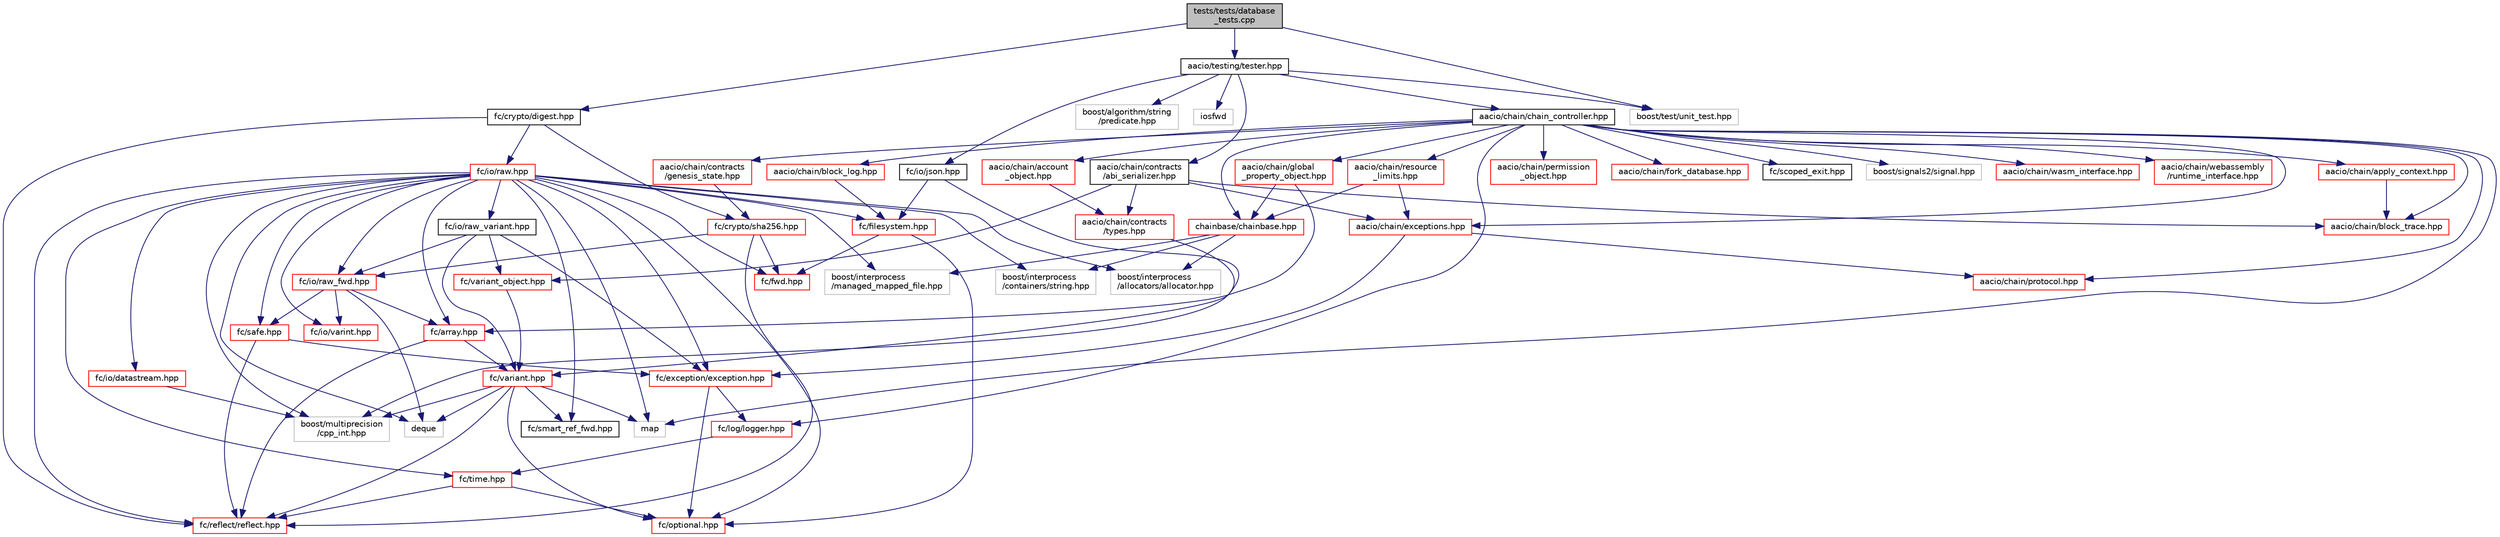 digraph "tests/tests/database_tests.cpp"
{
  edge [fontname="Helvetica",fontsize="10",labelfontname="Helvetica",labelfontsize="10"];
  node [fontname="Helvetica",fontsize="10",shape=record];
  Node0 [label="tests/tests/database\l_tests.cpp",height=0.2,width=0.4,color="black", fillcolor="grey75", style="filled", fontcolor="black"];
  Node0 -> Node1 [color="midnightblue",fontsize="10",style="solid"];
  Node1 [label="aacio/testing/tester.hpp",height=0.2,width=0.4,color="black", fillcolor="white", style="filled",URL="$tester_8hpp_source.html"];
  Node1 -> Node2 [color="midnightblue",fontsize="10",style="solid"];
  Node2 [label="aacio/chain/chain_controller.hpp",height=0.2,width=0.4,color="black", fillcolor="white", style="filled",URL="$chain__controller_8hpp.html"];
  Node2 -> Node3 [color="midnightblue",fontsize="10",style="solid"];
  Node3 [label="aacio/chain/global\l_property_object.hpp",height=0.2,width=0.4,color="red", fillcolor="white", style="filled",URL="$global__property__object_8hpp.html"];
  Node3 -> Node56 [color="midnightblue",fontsize="10",style="solid"];
  Node56 [label="fc/array.hpp",height=0.2,width=0.4,color="red", fillcolor="white", style="filled",URL="$array_8hpp_source.html"];
  Node56 -> Node40 [color="midnightblue",fontsize="10",style="solid"];
  Node40 [label="fc/variant.hpp",height=0.2,width=0.4,color="red", fillcolor="white", style="filled",URL="$variant_8hpp_source.html"];
  Node40 -> Node30 [color="midnightblue",fontsize="10",style="solid"];
  Node30 [label="deque",height=0.2,width=0.4,color="grey75", fillcolor="white", style="filled"];
  Node40 -> Node31 [color="midnightblue",fontsize="10",style="solid"];
  Node31 [label="map",height=0.2,width=0.4,color="grey75", fillcolor="white", style="filled"];
  Node40 -> Node17 [color="midnightblue",fontsize="10",style="solid"];
  Node17 [label="fc/optional.hpp",height=0.2,width=0.4,color="red", fillcolor="white", style="filled",URL="$libraries_2fc_2include_2fc_2optional_8hpp_source.html"];
  Node40 -> Node45 [color="midnightblue",fontsize="10",style="solid"];
  Node45 [label="fc/smart_ref_fwd.hpp",height=0.2,width=0.4,color="black", fillcolor="white", style="filled",URL="$smart__ref__fwd_8hpp_source.html"];
  Node40 -> Node47 [color="midnightblue",fontsize="10",style="solid"];
  Node47 [label="boost/multiprecision\l/cpp_int.hpp",height=0.2,width=0.4,color="grey75", fillcolor="white", style="filled"];
  Node40 -> Node21 [color="midnightblue",fontsize="10",style="solid"];
  Node21 [label="fc/reflect/reflect.hpp",height=0.2,width=0.4,color="red", fillcolor="white", style="filled",URL="$libraries_2fc_2include_2fc_2reflect_2reflect_8hpp_source.html"];
  Node56 -> Node21 [color="midnightblue",fontsize="10",style="solid"];
  Node3 -> Node61 [color="midnightblue",fontsize="10",style="solid"];
  Node61 [label="chainbase/chainbase.hpp",height=0.2,width=0.4,color="red", fillcolor="white", style="filled",URL="$chainbase_8hpp_source.html"];
  Node61 -> Node62 [color="midnightblue",fontsize="10",style="solid"];
  Node62 [label="boost/interprocess\l/managed_mapped_file.hpp",height=0.2,width=0.4,color="grey75", fillcolor="white", style="filled"];
  Node61 -> Node67 [color="midnightblue",fontsize="10",style="solid"];
  Node67 [label="boost/interprocess\l/containers/string.hpp",height=0.2,width=0.4,color="grey75", fillcolor="white", style="filled"];
  Node61 -> Node68 [color="midnightblue",fontsize="10",style="solid"];
  Node68 [label="boost/interprocess\l/allocators/allocator.hpp",height=0.2,width=0.4,color="grey75", fillcolor="white", style="filled"];
  Node2 -> Node154 [color="midnightblue",fontsize="10",style="solid"];
  Node154 [label="aacio/chain/account\l_object.hpp",height=0.2,width=0.4,color="red", fillcolor="white", style="filled",URL="$account__object_8hpp.html"];
  Node154 -> Node159 [color="midnightblue",fontsize="10",style="solid"];
  Node159 [label="aacio/chain/contracts\l/types.hpp",height=0.2,width=0.4,color="red", fillcolor="white", style="filled",URL="$libraries_2chain_2include_2aacio_2chain_2contracts_2types_8hpp_source.html"];
  Node159 -> Node47 [color="midnightblue",fontsize="10",style="solid"];
  Node2 -> Node160 [color="midnightblue",fontsize="10",style="solid"];
  Node160 [label="aacio/chain/permission\l_object.hpp",height=0.2,width=0.4,color="red", fillcolor="white", style="filled",URL="$permission__object_8hpp.html"];
  Node2 -> Node161 [color="midnightblue",fontsize="10",style="solid"];
  Node161 [label="aacio/chain/fork_database.hpp",height=0.2,width=0.4,color="red", fillcolor="white", style="filled",URL="$fork__database_8hpp.html"];
  Node2 -> Node164 [color="midnightblue",fontsize="10",style="solid"];
  Node164 [label="aacio/chain/block_log.hpp",height=0.2,width=0.4,color="red", fillcolor="white", style="filled",URL="$block__log_8hpp.html"];
  Node164 -> Node94 [color="midnightblue",fontsize="10",style="solid"];
  Node94 [label="fc/filesystem.hpp",height=0.2,width=0.4,color="red", fillcolor="white", style="filled",URL="$filesystem_8hpp_source.html"];
  Node94 -> Node17 [color="midnightblue",fontsize="10",style="solid"];
  Node94 -> Node15 [color="midnightblue",fontsize="10",style="solid"];
  Node15 [label="fc/fwd.hpp",height=0.2,width=0.4,color="red", fillcolor="white", style="filled",URL="$fwd_8hpp_source.html"];
  Node2 -> Node165 [color="midnightblue",fontsize="10",style="solid"];
  Node165 [label="aacio/chain/block_trace.hpp",height=0.2,width=0.4,color="red", fillcolor="white", style="filled",URL="$block__trace_8hpp.html"];
  Node2 -> Node61 [color="midnightblue",fontsize="10",style="solid"];
  Node2 -> Node167 [color="midnightblue",fontsize="10",style="solid"];
  Node167 [label="fc/scoped_exit.hpp",height=0.2,width=0.4,color="black", fillcolor="white", style="filled",URL="$scoped__exit_8hpp_source.html"];
  Node2 -> Node168 [color="midnightblue",fontsize="10",style="solid"];
  Node168 [label="boost/signals2/signal.hpp",height=0.2,width=0.4,color="grey75", fillcolor="white", style="filled"];
  Node2 -> Node169 [color="midnightblue",fontsize="10",style="solid"];
  Node169 [label="aacio/chain/protocol.hpp",height=0.2,width=0.4,color="red", fillcolor="white", style="filled",URL="$libraries_2chain_2include_2aacio_2chain_2protocol_8hpp.html"];
  Node2 -> Node170 [color="midnightblue",fontsize="10",style="solid"];
  Node170 [label="aacio/chain/apply_context.hpp",height=0.2,width=0.4,color="red", fillcolor="white", style="filled",URL="$apply__context_8hpp.html"];
  Node170 -> Node165 [color="midnightblue",fontsize="10",style="solid"];
  Node2 -> Node176 [color="midnightblue",fontsize="10",style="solid"];
  Node176 [label="aacio/chain/exceptions.hpp",height=0.2,width=0.4,color="red", fillcolor="white", style="filled",URL="$exceptions_8hpp.html"];
  Node176 -> Node8 [color="midnightblue",fontsize="10",style="solid"];
  Node8 [label="fc/exception/exception.hpp",height=0.2,width=0.4,color="red", fillcolor="white", style="filled",URL="$exception_8hpp.html",tooltip="Defines exception&#39;s used by fc. "];
  Node8 -> Node9 [color="midnightblue",fontsize="10",style="solid"];
  Node9 [label="fc/log/logger.hpp",height=0.2,width=0.4,color="red", fillcolor="white", style="filled",URL="$logger_8hpp_source.html"];
  Node9 -> Node20 [color="midnightblue",fontsize="10",style="solid"];
  Node20 [label="fc/time.hpp",height=0.2,width=0.4,color="red", fillcolor="white", style="filled",URL="$include_2fc_2time_8hpp_source.html"];
  Node20 -> Node17 [color="midnightblue",fontsize="10",style="solid"];
  Node20 -> Node21 [color="midnightblue",fontsize="10",style="solid"];
  Node8 -> Node17 [color="midnightblue",fontsize="10",style="solid"];
  Node176 -> Node169 [color="midnightblue",fontsize="10",style="solid"];
  Node2 -> Node178 [color="midnightblue",fontsize="10",style="solid"];
  Node178 [label="aacio/chain/contracts\l/genesis_state.hpp",height=0.2,width=0.4,color="red", fillcolor="white", style="filled",URL="$genesis__state_8hpp.html"];
  Node178 -> Node115 [color="midnightblue",fontsize="10",style="solid"];
  Node115 [label="fc/crypto/sha256.hpp",height=0.2,width=0.4,color="red", fillcolor="white", style="filled",URL="$sha256_8hpp_source.html"];
  Node115 -> Node15 [color="midnightblue",fontsize="10",style="solid"];
  Node115 -> Node87 [color="midnightblue",fontsize="10",style="solid"];
  Node87 [label="fc/io/raw_fwd.hpp",height=0.2,width=0.4,color="red", fillcolor="white", style="filled",URL="$raw__fwd_8hpp_source.html"];
  Node87 -> Node85 [color="midnightblue",fontsize="10",style="solid"];
  Node85 [label="fc/io/varint.hpp",height=0.2,width=0.4,color="red", fillcolor="white", style="filled",URL="$libraries_2fc_2include_2fc_2io_2varint_8hpp_source.html"];
  Node87 -> Node56 [color="midnightblue",fontsize="10",style="solid"];
  Node87 -> Node88 [color="midnightblue",fontsize="10",style="solid"];
  Node88 [label="fc/safe.hpp",height=0.2,width=0.4,color="red", fillcolor="white", style="filled",URL="$safe_8hpp_source.html"];
  Node88 -> Node8 [color="midnightblue",fontsize="10",style="solid"];
  Node88 -> Node21 [color="midnightblue",fontsize="10",style="solid"];
  Node87 -> Node30 [color="midnightblue",fontsize="10",style="solid"];
  Node115 -> Node21 [color="midnightblue",fontsize="10",style="solid"];
  Node2 -> Node180 [color="midnightblue",fontsize="10",style="solid"];
  Node180 [label="aacio/chain/resource\l_limits.hpp",height=0.2,width=0.4,color="red", fillcolor="white", style="filled",URL="$resource__limits_8hpp_source.html"];
  Node180 -> Node176 [color="midnightblue",fontsize="10",style="solid"];
  Node180 -> Node61 [color="midnightblue",fontsize="10",style="solid"];
  Node2 -> Node127 [color="midnightblue",fontsize="10",style="solid"];
  Node127 [label="aacio/chain/wasm_interface.hpp",height=0.2,width=0.4,color="red", fillcolor="white", style="filled",URL="$wasm__interface_8hpp_source.html"];
  Node2 -> Node181 [color="midnightblue",fontsize="10",style="solid"];
  Node181 [label="aacio/chain/webassembly\l/runtime_interface.hpp",height=0.2,width=0.4,color="red", fillcolor="white", style="filled",URL="$runtime__interface_8hpp_source.html"];
  Node2 -> Node9 [color="midnightblue",fontsize="10",style="solid"];
  Node2 -> Node31 [color="midnightblue",fontsize="10",style="solid"];
  Node1 -> Node182 [color="midnightblue",fontsize="10",style="solid"];
  Node182 [label="aacio/chain/contracts\l/abi_serializer.hpp",height=0.2,width=0.4,color="black", fillcolor="white", style="filled",URL="$abi__serializer_8hpp.html"];
  Node182 -> Node159 [color="midnightblue",fontsize="10",style="solid"];
  Node182 -> Node165 [color="midnightblue",fontsize="10",style="solid"];
  Node182 -> Node176 [color="midnightblue",fontsize="10",style="solid"];
  Node182 -> Node39 [color="midnightblue",fontsize="10",style="solid"];
  Node39 [label="fc/variant_object.hpp",height=0.2,width=0.4,color="red", fillcolor="white", style="filled",URL="$variant__object_8hpp_source.html"];
  Node39 -> Node40 [color="midnightblue",fontsize="10",style="solid"];
  Node1 -> Node183 [color="midnightblue",fontsize="10",style="solid"];
  Node183 [label="fc/io/json.hpp",height=0.2,width=0.4,color="black", fillcolor="white", style="filled",URL="$json_8hpp_source.html"];
  Node183 -> Node40 [color="midnightblue",fontsize="10",style="solid"];
  Node183 -> Node94 [color="midnightblue",fontsize="10",style="solid"];
  Node1 -> Node184 [color="midnightblue",fontsize="10",style="solid"];
  Node184 [label="boost/algorithm/string\l/predicate.hpp",height=0.2,width=0.4,color="grey75", fillcolor="white", style="filled"];
  Node1 -> Node185 [color="midnightblue",fontsize="10",style="solid"];
  Node185 [label="boost/test/unit_test.hpp",height=0.2,width=0.4,color="grey75", fillcolor="white", style="filled"];
  Node1 -> Node60 [color="midnightblue",fontsize="10",style="solid"];
  Node60 [label="iosfwd",height=0.2,width=0.4,color="grey75", fillcolor="white", style="filled"];
  Node0 -> Node186 [color="midnightblue",fontsize="10",style="solid"];
  Node186 [label="fc/crypto/digest.hpp",height=0.2,width=0.4,color="black", fillcolor="white", style="filled",URL="$digest_8hpp_source.html"];
  Node186 -> Node91 [color="midnightblue",fontsize="10",style="solid"];
  Node91 [label="fc/io/raw.hpp",height=0.2,width=0.4,color="red", fillcolor="white", style="filled",URL="$raw_8hpp_source.html"];
  Node91 -> Node92 [color="midnightblue",fontsize="10",style="solid"];
  Node92 [label="fc/io/raw_variant.hpp",height=0.2,width=0.4,color="black", fillcolor="white", style="filled",URL="$raw__variant_8hpp_source.html"];
  Node92 -> Node8 [color="midnightblue",fontsize="10",style="solid"];
  Node92 -> Node87 [color="midnightblue",fontsize="10",style="solid"];
  Node92 -> Node39 [color="midnightblue",fontsize="10",style="solid"];
  Node92 -> Node40 [color="midnightblue",fontsize="10",style="solid"];
  Node91 -> Node21 [color="midnightblue",fontsize="10",style="solid"];
  Node91 -> Node93 [color="midnightblue",fontsize="10",style="solid"];
  Node93 [label="fc/io/datastream.hpp",height=0.2,width=0.4,color="red", fillcolor="white", style="filled",URL="$libraries_2fc_2include_2fc_2io_2datastream_8hpp_source.html"];
  Node93 -> Node47 [color="midnightblue",fontsize="10",style="solid"];
  Node91 -> Node85 [color="midnightblue",fontsize="10",style="solid"];
  Node91 -> Node17 [color="midnightblue",fontsize="10",style="solid"];
  Node91 -> Node15 [color="midnightblue",fontsize="10",style="solid"];
  Node91 -> Node45 [color="midnightblue",fontsize="10",style="solid"];
  Node91 -> Node56 [color="midnightblue",fontsize="10",style="solid"];
  Node91 -> Node20 [color="midnightblue",fontsize="10",style="solid"];
  Node91 -> Node94 [color="midnightblue",fontsize="10",style="solid"];
  Node91 -> Node8 [color="midnightblue",fontsize="10",style="solid"];
  Node91 -> Node88 [color="midnightblue",fontsize="10",style="solid"];
  Node91 -> Node87 [color="midnightblue",fontsize="10",style="solid"];
  Node91 -> Node31 [color="midnightblue",fontsize="10",style="solid"];
  Node91 -> Node30 [color="midnightblue",fontsize="10",style="solid"];
  Node91 -> Node47 [color="midnightblue",fontsize="10",style="solid"];
  Node91 -> Node67 [color="midnightblue",fontsize="10",style="solid"];
  Node91 -> Node68 [color="midnightblue",fontsize="10",style="solid"];
  Node91 -> Node62 [color="midnightblue",fontsize="10",style="solid"];
  Node186 -> Node21 [color="midnightblue",fontsize="10",style="solid"];
  Node186 -> Node115 [color="midnightblue",fontsize="10",style="solid"];
  Node0 -> Node185 [color="midnightblue",fontsize="10",style="solid"];
}
